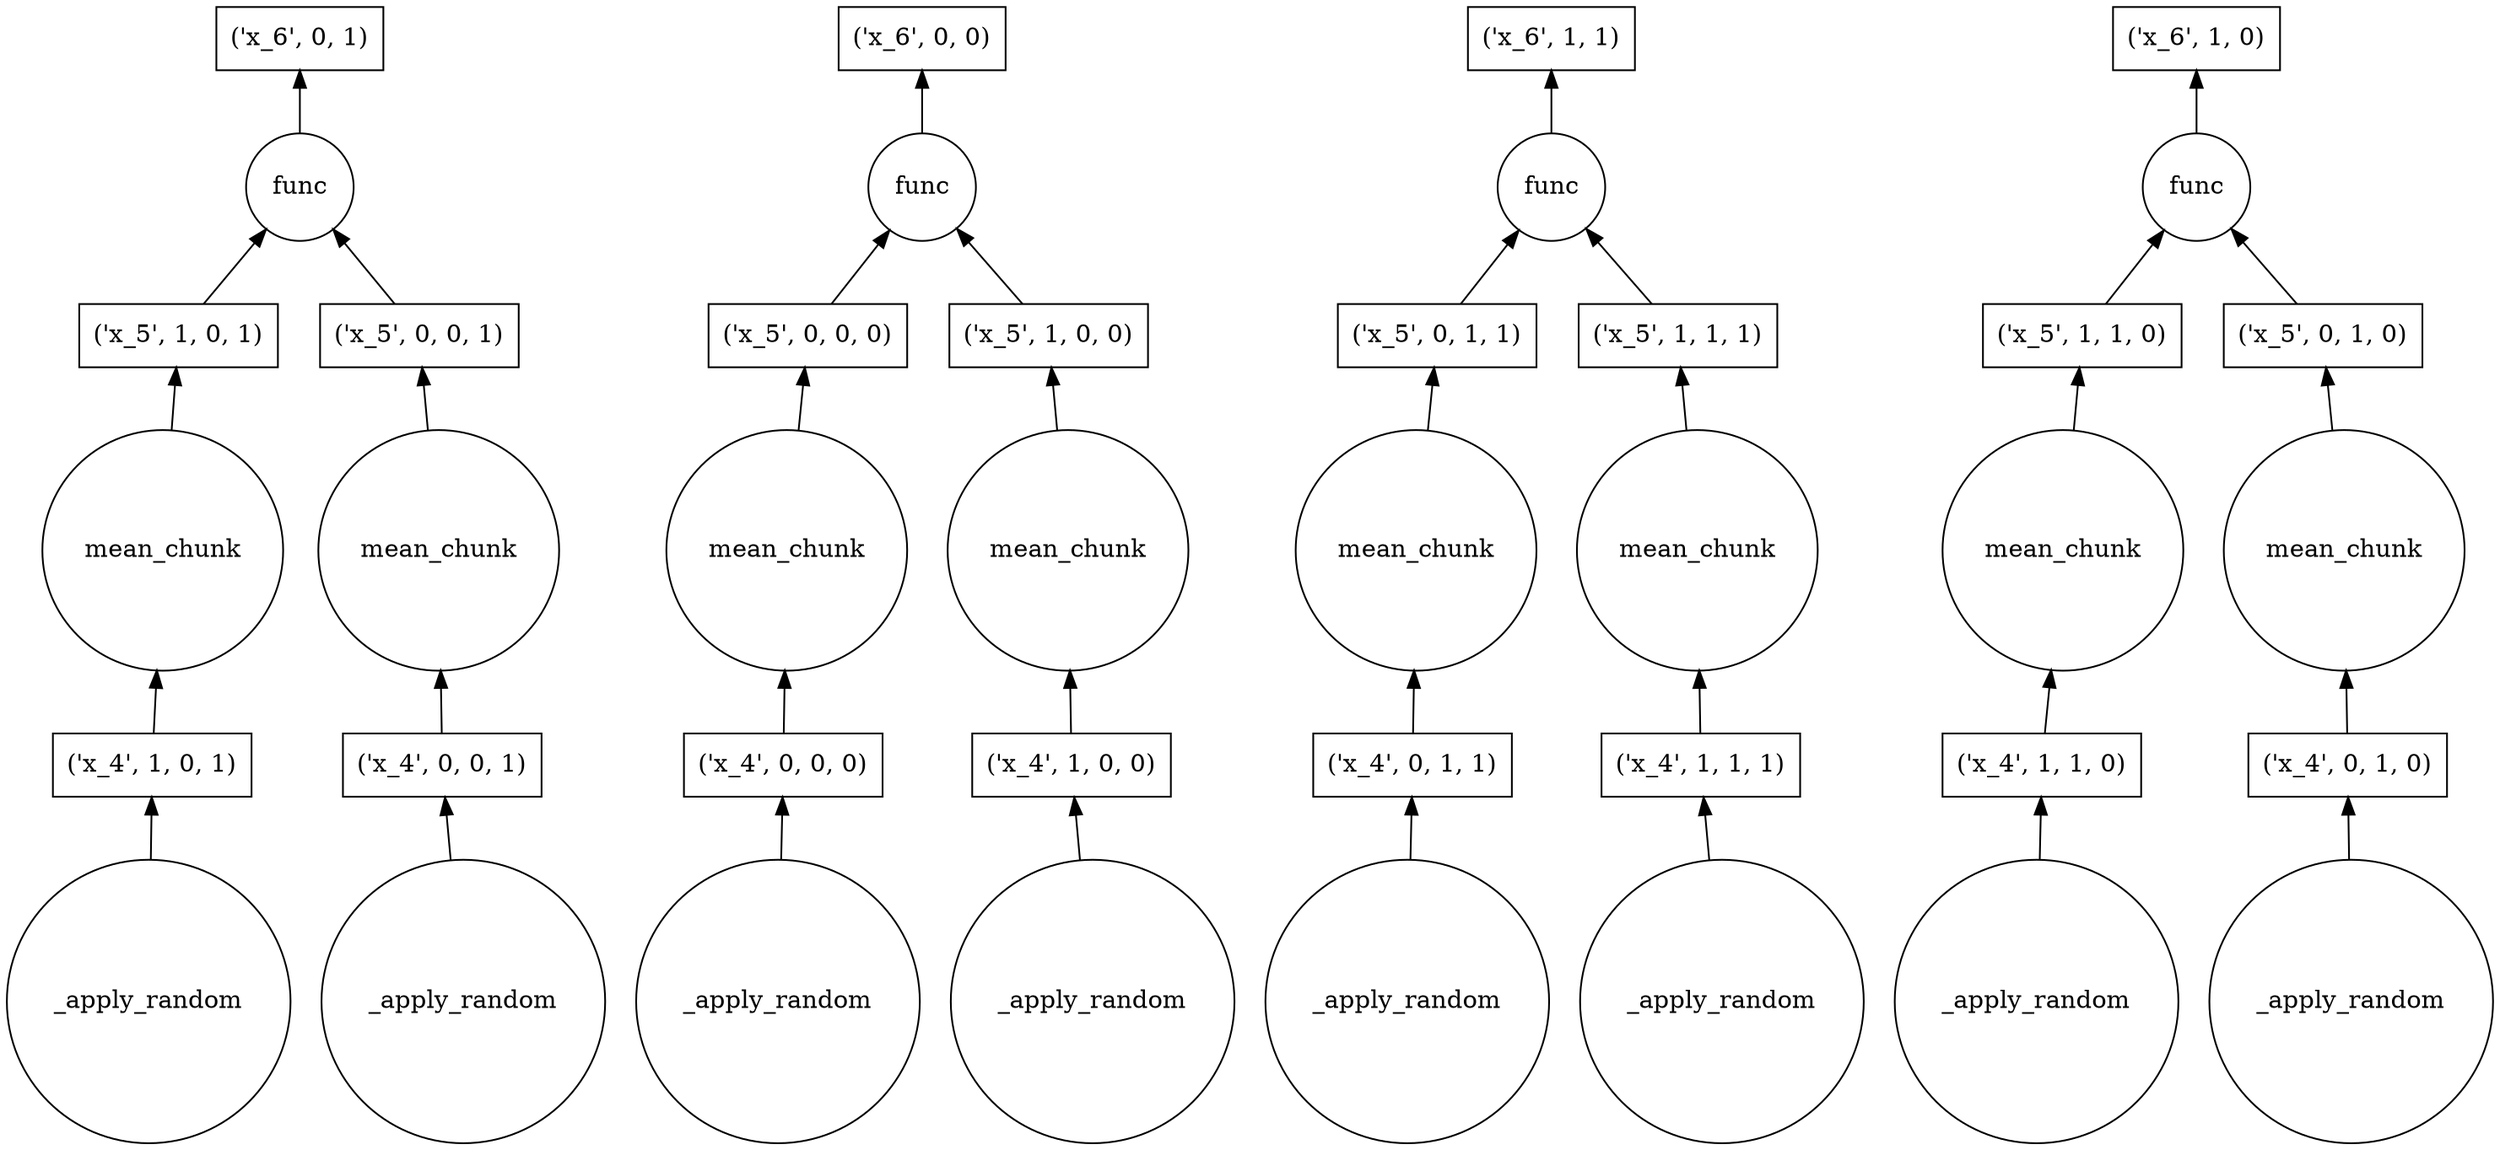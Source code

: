 strict digraph G {
rankdir=BT;
2662398698733271232 [shape=circle, label=_apply_random];
"((<functools.partial object at 0x7f96b04eddb8>, ('x_4', 1, 0, 0)), 'function')" [shape=circle, label=mean_chunk];
"-7039488600402188906" [shape=circle, label=_apply_random];
2450599110784199178 [shape=circle, label=func];
"('x_5', 1, 0, 1)" [shape=box, label="('x_5', 1, 0, 1)"];
"('x_5', 0, 0, 0)" [shape=box, label="('x_5', 0, 0, 0)"];
"((<functools.partial object at 0x7f96b04eddb8>, ('x_4', 0, 0, 1)), 'function')" [shape=circle, label=mean_chunk];
"('x_5', 0, 1, 0)" [shape=box, label="('x_5', 0, 1, 0)"];
"('x_4', 0, 0, 1)" [shape=box, label="('x_4', 0, 0, 1)"];
"('x_4', 1, 0, 0)" [shape=box, label="('x_4', 1, 0, 0)"];
"('x_4', 1, 1, 0)" [shape=box, label="('x_4', 1, 1, 0)"];
2891389784501256493 [shape=circle, label=_apply_random];
"('x_5', 1, 1, 0)" [shape=box, label="('x_5', 1, 1, 0)"];
"((<functools.partial object at 0x7f96b04eddb8>, ('x_4', 1, 1, 1)), 'function')" [shape=circle, label=mean_chunk];
"('x_5', 1, 0, 0)" [shape=box, label="('x_5', 1, 0, 0)"];
"('x_6', 0, 1)" [shape=box];
"-5857104554297646838" [shape=circle, label=func];
"-2941610567894817858" [shape=circle, label=_apply_random];
"('x_5', 0, 0, 1)" [shape=box, label="('x_5', 0, 0, 1)"];
"('x_4', 0, 1, 0)" [shape=box, label="('x_4', 0, 1, 0)"];
"('x_6', 0, 0)" [shape=box];
"('x_4', 0, 0, 0)" [shape=box, label="('x_4', 0, 0, 0)"];
"-8119585956050111034" [shape=circle, label=_apply_random];
"('x_4', 1, 0, 1)" [shape=box, label="('x_4', 1, 0, 1)"];
"((<functools.partial object at 0x7f96b04eddb8>, ('x_4', 0, 1, 0)), 'function')" [shape=circle, label=mean_chunk];
"((<functools.partial object at 0x7f96b04eddb8>, ('x_4', 0, 0, 0)), 'function')" [shape=circle, label=mean_chunk];
"-1108549196329987499" [shape=circle, label=_apply_random];
114652298995978070 [shape=circle, label=_apply_random];
"('x_5', 1, 1, 1)" [shape=box, label="('x_5', 1, 1, 1)"];
"((<functools.partial object at 0x7f96b04eddb8>, ('x_4', 1, 0, 1)), 'function')" [shape=circle, label=mean_chunk];
"-3808294306111894429" [shape=circle, label=_apply_random];
"('x_4', 0, 1, 1)" [shape=box, label="('x_4', 0, 1, 1)"];
"('x_6', 1, 0)" [shape=box];
"('x_6', 1, 1)" [shape=box];
"('x_5', 0, 1, 1)" [shape=box, label="('x_5', 0, 1, 1)"];
"((<functools.partial object at 0x7f96b04eddb8>, ('x_4', 1, 1, 0)), 'function')" [shape=circle, label=mean_chunk];
3430426964835877758 [shape=circle, label=func];
"('x_4', 1, 1, 1)" [shape=box, label="('x_4', 1, 1, 1)"];
"-5635193297635015574" [shape=circle, label=func];
"((<functools.partial object at 0x7f96b04eddb8>, ('x_4', 0, 1, 1)), 'function')" [shape=circle, label=mean_chunk];
2662398698733271232 -> "('x_4', 1, 0, 1)";
"((<functools.partial object at 0x7f96b04eddb8>, ('x_4', 1, 0, 0)), 'function')" -> "('x_5', 1, 0, 0)";
"-7039488600402188906" -> "('x_4', 0, 1, 1)";
2450599110784199178 -> "('x_6', 0, 0)";
"('x_5', 1, 0, 1)" -> 3430426964835877758;
"('x_5', 0, 0, 0)" -> 2450599110784199178;
"((<functools.partial object at 0x7f96b04eddb8>, ('x_4', 0, 0, 1)), 'function')" -> "('x_5', 0, 0, 1)";
"('x_5', 0, 1, 0)" -> "-5635193297635015574";
"('x_4', 0, 0, 1)" -> "((<functools.partial object at 0x7f96b04eddb8>, ('x_4', 0, 0, 1)), 'function')";
"('x_4', 1, 0, 0)" -> "((<functools.partial object at 0x7f96b04eddb8>, ('x_4', 1, 0, 0)), 'function')";
"('x_4', 1, 1, 0)" -> "((<functools.partial object at 0x7f96b04eddb8>, ('x_4', 1, 1, 0)), 'function')";
2891389784501256493 -> "('x_4', 1, 1, 1)";
"('x_5', 1, 1, 0)" -> "-5635193297635015574";
"((<functools.partial object at 0x7f96b04eddb8>, ('x_4', 1, 1, 1)), 'function')" -> "('x_5', 1, 1, 1)";
"('x_5', 1, 0, 0)" -> 2450599110784199178;
"-5857104554297646838" -> "('x_6', 1, 1)";
"-2941610567894817858" -> "('x_4', 1, 1, 0)";
"('x_5', 0, 0, 1)" -> 3430426964835877758;
"('x_4', 0, 1, 0)" -> "((<functools.partial object at 0x7f96b04eddb8>, ('x_4', 0, 1, 0)), 'function')";
"('x_4', 0, 0, 0)" -> "((<functools.partial object at 0x7f96b04eddb8>, ('x_4', 0, 0, 0)), 'function')";
"-8119585956050111034" -> "('x_4', 0, 1, 0)";
"('x_4', 1, 0, 1)" -> "((<functools.partial object at 0x7f96b04eddb8>, ('x_4', 1, 0, 1)), 'function')";
"((<functools.partial object at 0x7f96b04eddb8>, ('x_4', 0, 1, 0)), 'function')" -> "('x_5', 0, 1, 0)";
"((<functools.partial object at 0x7f96b04eddb8>, ('x_4', 0, 0, 0)), 'function')" -> "('x_5', 0, 0, 0)";
"-1108549196329987499" -> "('x_4', 1, 0, 0)";
114652298995978070 -> "('x_4', 0, 0, 1)";
"('x_5', 1, 1, 1)" -> "-5857104554297646838";
"((<functools.partial object at 0x7f96b04eddb8>, ('x_4', 1, 0, 1)), 'function')" -> "('x_5', 1, 0, 1)";
"-3808294306111894429" -> "('x_4', 0, 0, 0)";
"('x_4', 0, 1, 1)" -> "((<functools.partial object at 0x7f96b04eddb8>, ('x_4', 0, 1, 1)), 'function')";
"('x_5', 0, 1, 1)" -> "-5857104554297646838";
"((<functools.partial object at 0x7f96b04eddb8>, ('x_4', 1, 1, 0)), 'function')" -> "('x_5', 1, 1, 0)";
3430426964835877758 -> "('x_6', 0, 1)";
"('x_4', 1, 1, 1)" -> "((<functools.partial object at 0x7f96b04eddb8>, ('x_4', 1, 1, 1)), 'function')";
"-5635193297635015574" -> "('x_6', 1, 0)";
"((<functools.partial object at 0x7f96b04eddb8>, ('x_4', 0, 1, 1)), 'function')" -> "('x_5', 0, 1, 1)";
}
